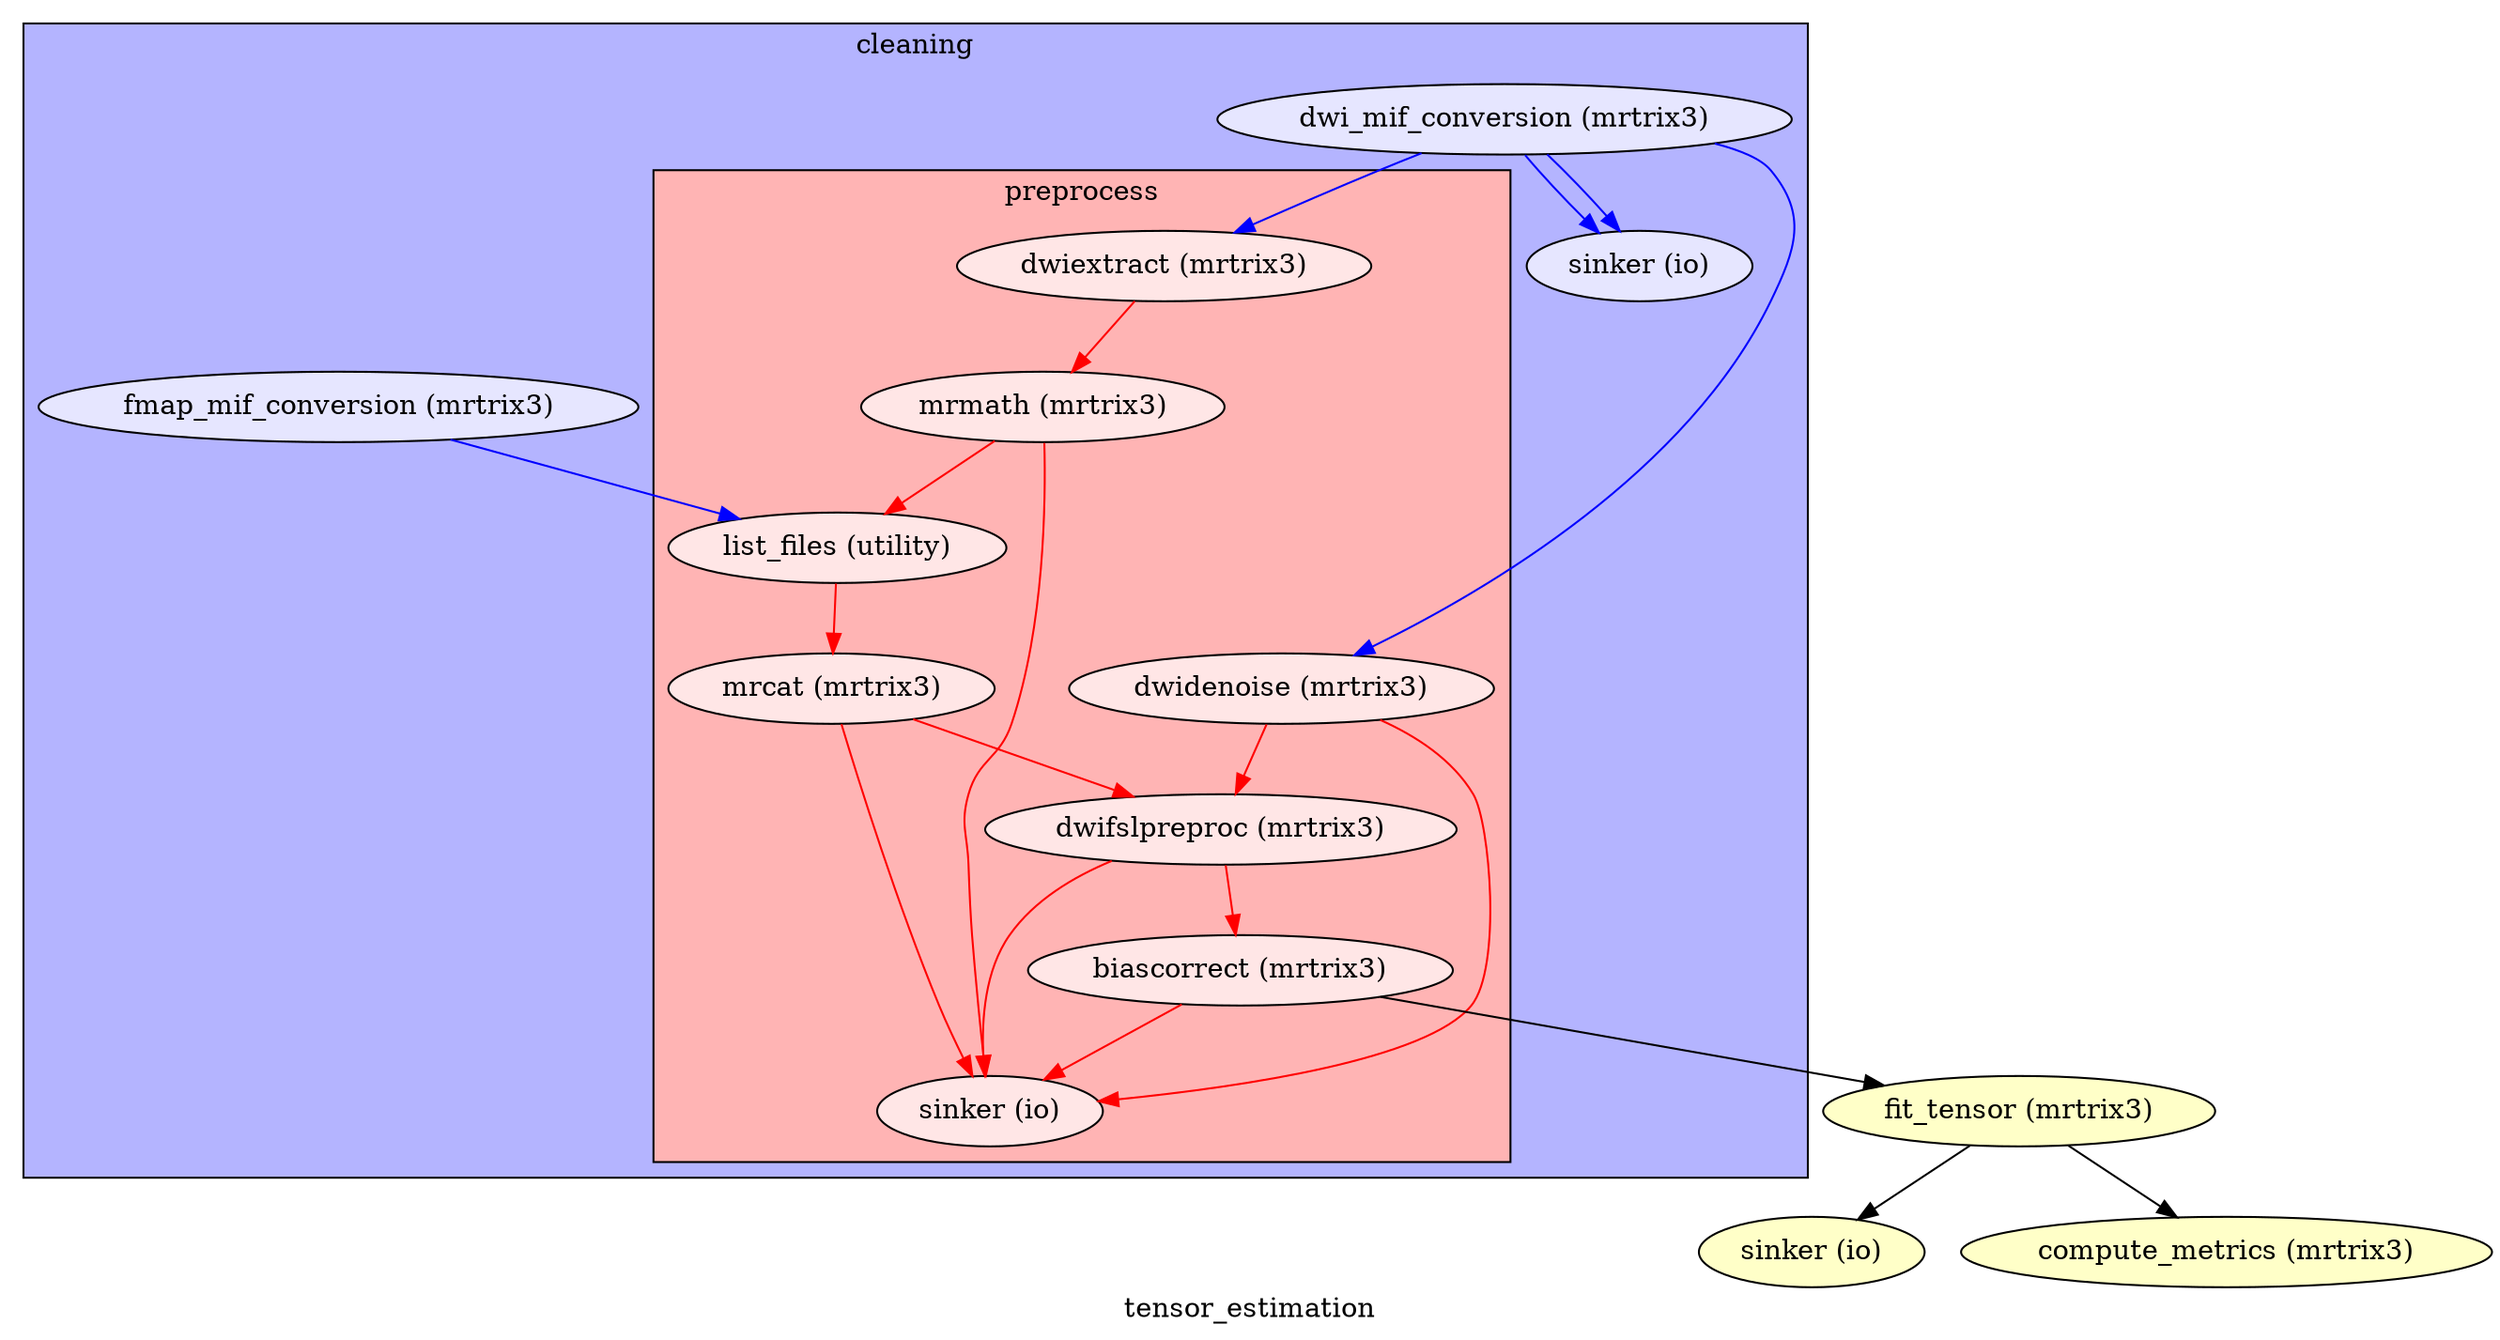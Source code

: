 digraph tensor_estimation{
  label="tensor_estimation";
  tensor_estimation_fit_tensor[label="fit_tensor (mrtrix3)", style=filled, fillcolor="#FFFFC8"];
  preprocess_sinker[label="sinker (io)", style=filled, fillcolor="#FFFFC8"];
  tensor_estimation_compute_metrics[label="compute_metrics (mrtrix3)", style=filled, fillcolor="#FFFFC8"];
  subgraph cluster_tensor_estimation_cleaning {
      edge [color="#0000FF"];
      style=filled;
      fillcolor="#B4B4FF";
      label="cleaning";
    tensor_estimation_cleaning_dwi_mif_conversion[label="dwi_mif_conversion (mrtrix3)", style=filled, fillcolor="#E6E6FF"];
    tensor_estimation_cleaning_fmap_mif_conversion[label="fmap_mif_conversion (mrtrix3)", style=filled, fillcolor="#E6E6FF"];
    tensor_estimation_preprocess_sinker[label="sinker (io)", style=filled, fillcolor="#E6E6FF"];
    subgraph cluster_tensor_estimation_cleaning_preprocess {
            edge [color="#FF0000"];
            style=filled;
            fillcolor="#FFB4B4";
            label="preprocess";
        tensor_estimation_cleaning_preprocess_dwiextract[label="dwiextract (mrtrix3)", style=filled, fillcolor="#FFE6E6"];
        tensor_estimation_cleaning_preprocess_dwidenoise[label="dwidenoise (mrtrix3)", style=filled, fillcolor="#FFE6E6"];
        tensor_estimation_cleaning_preprocess_mrmath[label="mrmath (mrtrix3)", style=filled, fillcolor="#FFE6E6"];
        tensor_estimation_cleaning_preprocess_list_files[label="list_files (utility)", style=filled, fillcolor="#FFE6E6"];
        tensor_estimation_cleaning_preprocess_mrcat[label="mrcat (mrtrix3)", style=filled, fillcolor="#FFE6E6"];
        tensor_estimation_cleaning_preprocess_dwifslpreproc[label="dwifslpreproc (mrtrix3)", style=filled, fillcolor="#FFE6E6"];
        tensor_estimation_cleaning_preprocess_biascorrect[label="biascorrect (mrtrix3)", style=filled, fillcolor="#FFE6E6"];
        tensor_estimation_cleaning_preprocess_sinker[label="sinker (io)", style=filled, fillcolor="#FFE6E6"];
        tensor_estimation_cleaning_preprocess_dwiextract -> tensor_estimation_cleaning_preprocess_mrmath;
        tensor_estimation_cleaning_preprocess_dwidenoise -> tensor_estimation_cleaning_preprocess_dwifslpreproc;
        tensor_estimation_cleaning_preprocess_dwidenoise -> tensor_estimation_cleaning_preprocess_sinker;
        tensor_estimation_cleaning_preprocess_mrmath -> tensor_estimation_cleaning_preprocess_sinker;
        tensor_estimation_cleaning_preprocess_mrmath -> tensor_estimation_cleaning_preprocess_list_files;
        tensor_estimation_cleaning_preprocess_list_files -> tensor_estimation_cleaning_preprocess_mrcat;
        tensor_estimation_cleaning_preprocess_mrcat -> tensor_estimation_cleaning_preprocess_sinker;
        tensor_estimation_cleaning_preprocess_mrcat -> tensor_estimation_cleaning_preprocess_dwifslpreproc;
        tensor_estimation_cleaning_preprocess_dwifslpreproc -> tensor_estimation_cleaning_preprocess_sinker;
        tensor_estimation_cleaning_preprocess_dwifslpreproc -> tensor_estimation_cleaning_preprocess_biascorrect;
        tensor_estimation_cleaning_preprocess_biascorrect -> tensor_estimation_cleaning_preprocess_sinker;
    }
    tensor_estimation_cleaning_dwi_mif_conversion -> tensor_estimation_cleaning_preprocess_dwiextract;
    tensor_estimation_cleaning_dwi_mif_conversion -> tensor_estimation_cleaning_preprocess_dwidenoise;
    tensor_estimation_cleaning_dwi_mif_conversion -> tensor_estimation_preprocess_sinker;
    tensor_estimation_cleaning_dwi_mif_conversion -> tensor_estimation_preprocess_sinker;
    tensor_estimation_cleaning_fmap_mif_conversion -> tensor_estimation_cleaning_preprocess_list_files;
  }
  tensor_estimation_fit_tensor -> tensor_estimation_compute_metrics;
  tensor_estimation_cleaning_preprocess_biascorrect -> tensor_estimation_fit_tensor;
  tensor_estimation_fit_tensor -> preprocess_sinker;
}